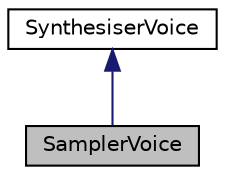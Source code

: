 digraph "SamplerVoice"
{
  bgcolor="transparent";
  edge [fontname="Helvetica",fontsize="10",labelfontname="Helvetica",labelfontsize="10"];
  node [fontname="Helvetica",fontsize="10",shape=record];
  Node0 [label="SamplerVoice",height=0.2,width=0.4,color="black", fillcolor="grey75", style="filled", fontcolor="black"];
  Node1 -> Node0 [dir="back",color="midnightblue",fontsize="10",style="solid",fontname="Helvetica"];
  Node1 [label="SynthesiserVoice",height=0.2,width=0.4,color="black",URL="$classSynthesiserVoice.html",tooltip="Represents a voice that a Synthesiser can use to play a SynthesiserSound. "];
}
